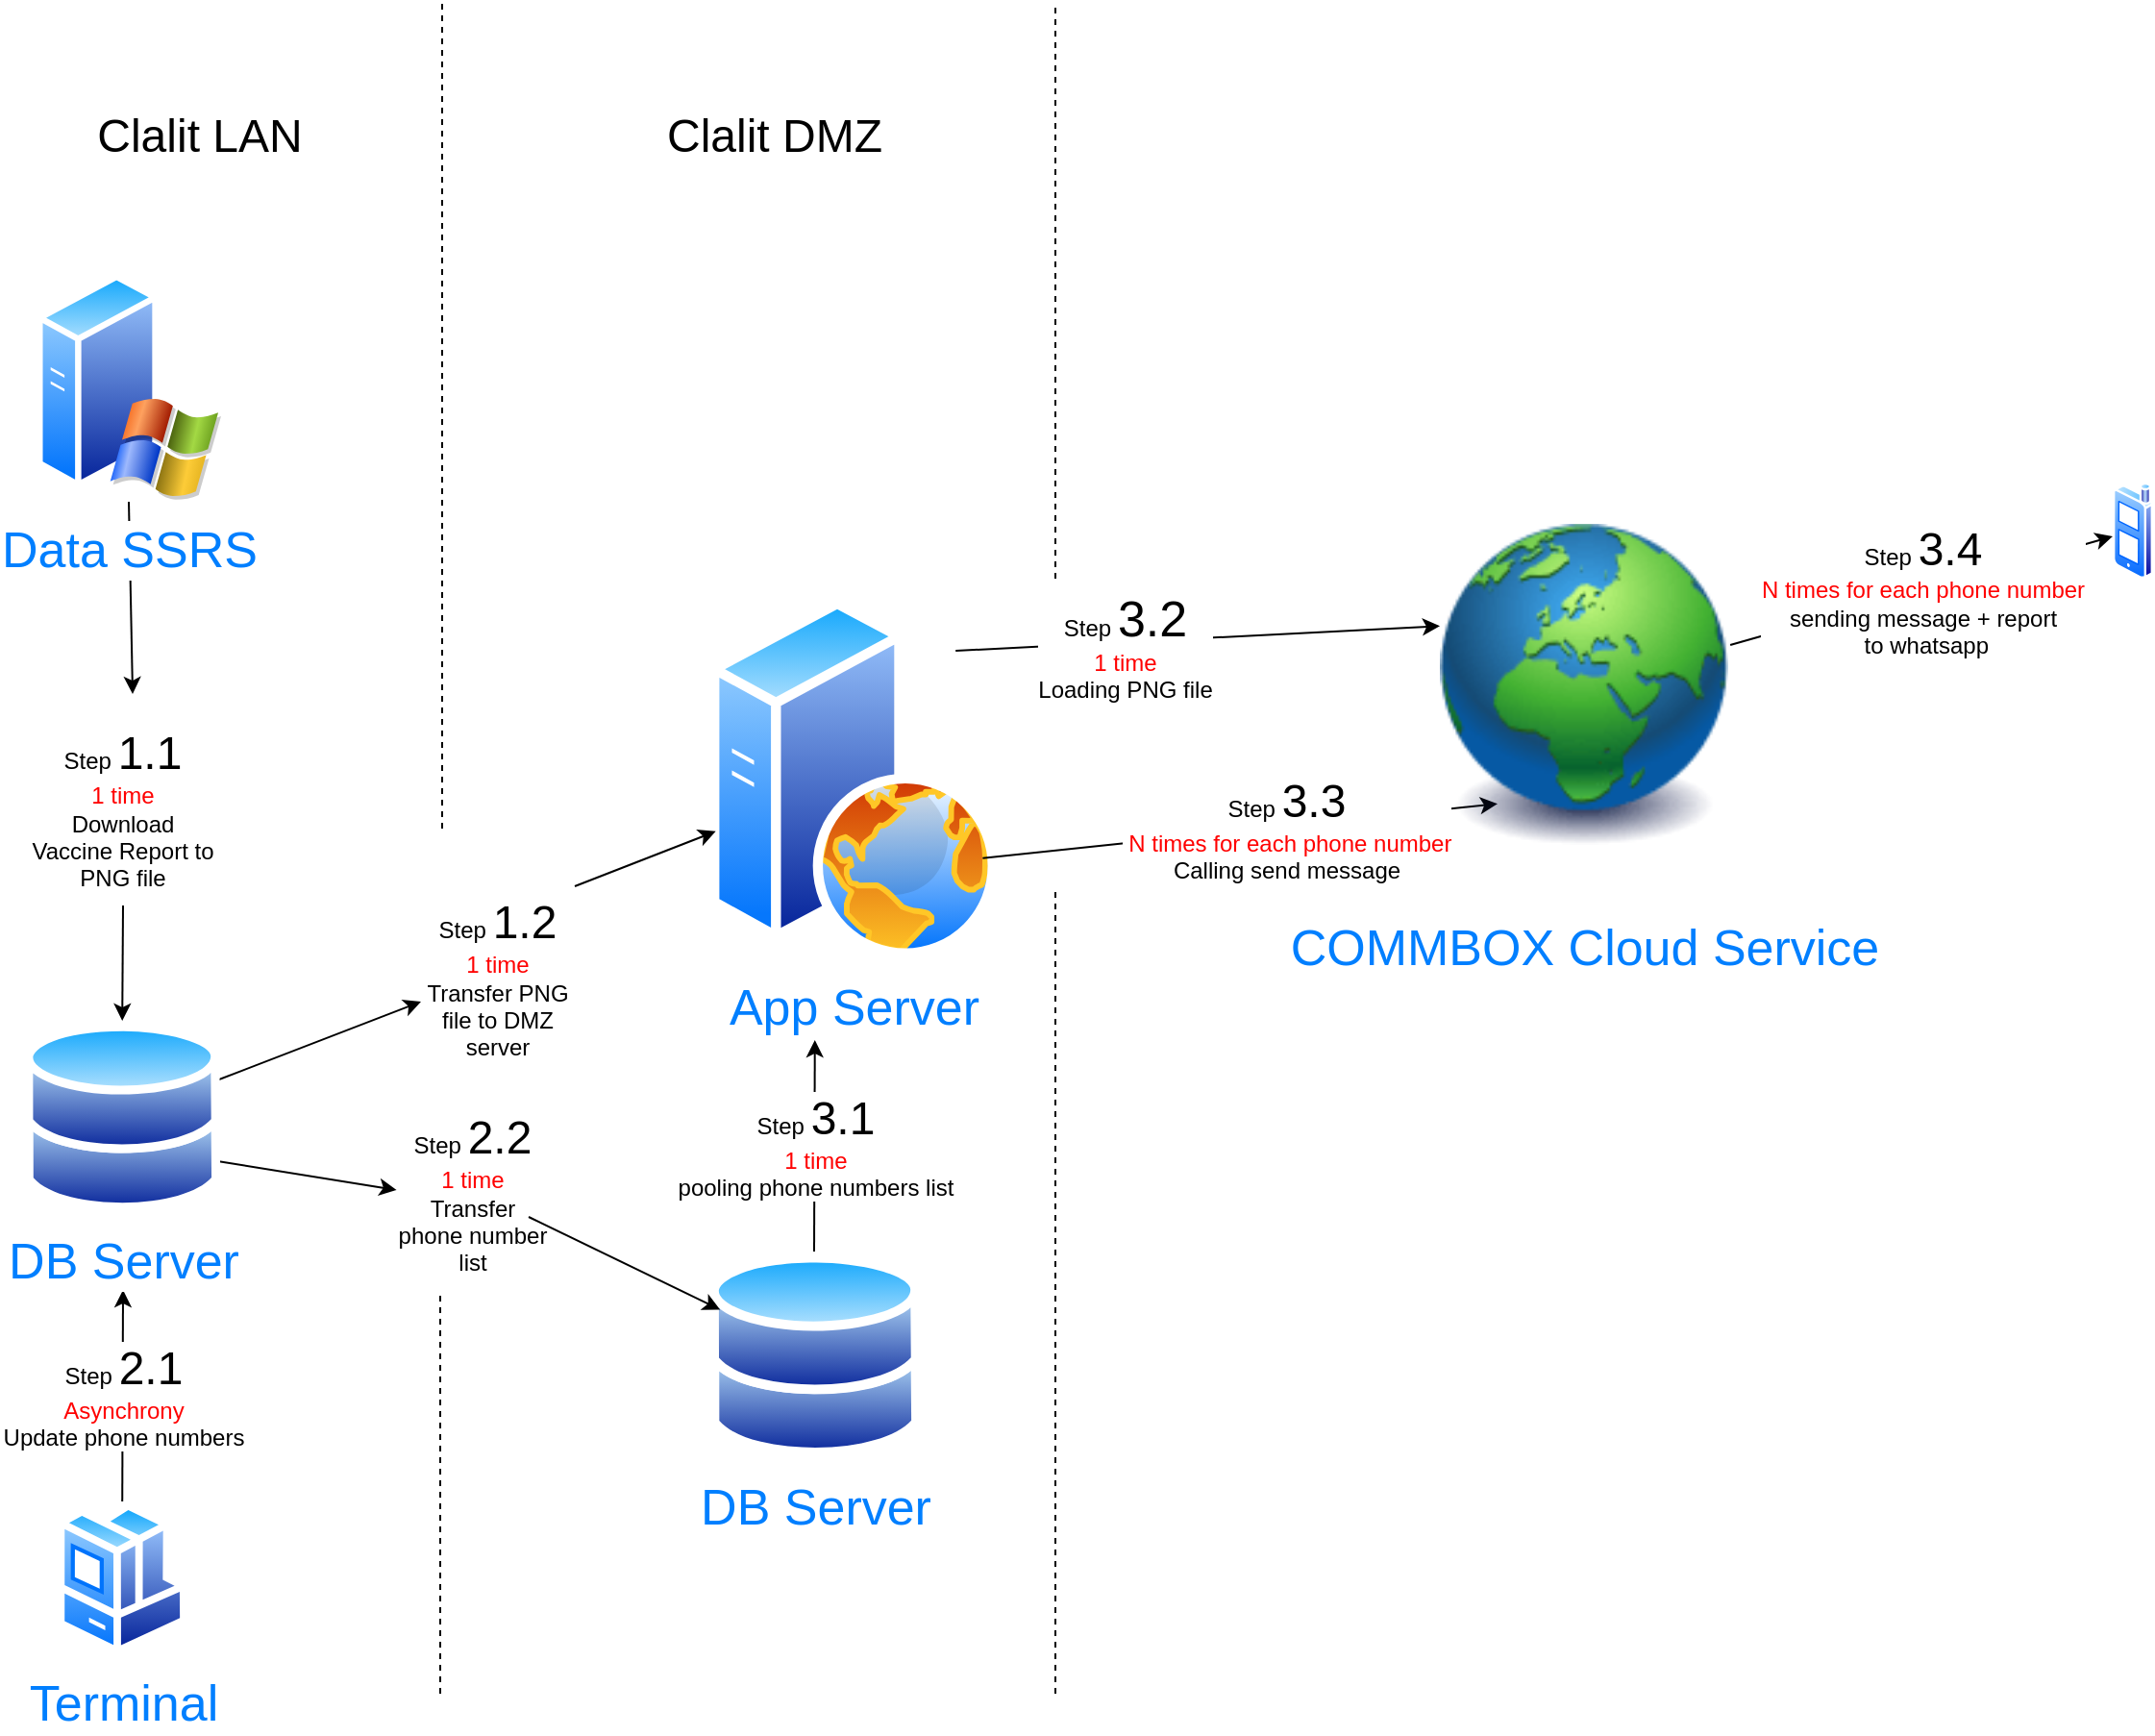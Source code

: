 <mxfile version="14.1.3" type="github">
  <diagram id="ml6yD4MXWTz78irLIN26" name="Page-1">
    <mxGraphModel dx="1422" dy="1874" grid="1" gridSize="10" guides="1" tooltips="1" connect="1" arrows="1" fold="1" page="1" pageScale="1" pageWidth="827" pageHeight="1169" math="0" shadow="0">
      <root>
        <mxCell id="0" />
        <mxCell id="1" parent="0" />
        <mxCell id="eDH6uzZkMYXaJ3Jsk58M-30" value="" style="endArrow=none;dashed=1;html=1;" edge="1" parent="1">
          <mxGeometry width="50" height="50" relative="1" as="geometry">
            <mxPoint x="240" y="-160" as="sourcePoint" />
            <mxPoint x="240" y="-370" as="targetPoint" />
          </mxGeometry>
        </mxCell>
        <mxCell id="eDH6uzZkMYXaJ3Jsk58M-7" value="" style="endArrow=classic;html=1;fontSize=26;exitX=0.5;exitY=1;exitDx=0;exitDy=0;" edge="1" parent="1" source="eDH6uzZkMYXaJ3Jsk58M-6">
          <mxGeometry width="50" height="50" relative="1" as="geometry">
            <mxPoint x="390" y="-680" as="sourcePoint" />
            <mxPoint x="80" y="-680" as="targetPoint" />
          </mxGeometry>
        </mxCell>
        <mxCell id="eDH6uzZkMYXaJ3Jsk58M-3" value="" style="endArrow=none;dashed=1;html=1;" edge="1" parent="1">
          <mxGeometry width="50" height="50" relative="1" as="geometry">
            <mxPoint x="241" y="-610" as="sourcePoint" />
            <mxPoint x="241" y="-1040" as="targetPoint" />
          </mxGeometry>
        </mxCell>
        <mxCell id="eDH6uzZkMYXaJ3Jsk58M-5" value="&lt;font style=&quot;font-size: 24px&quot;&gt;Clalit LAN&lt;/font&gt;" style="text;html=1;strokeColor=none;fillColor=none;align=center;verticalAlign=middle;whiteSpace=wrap;rounded=0;" vertex="1" parent="1">
          <mxGeometry x="50" y="-980" width="130" height="20" as="geometry" />
        </mxCell>
        <mxCell id="eDH6uzZkMYXaJ3Jsk58M-6" value="Data SSRS" style="aspect=fixed;perimeter=ellipsePerimeter;html=1;align=center;shadow=0;dashed=0;spacingTop=3;image;image=img/lib/active_directory/windows_server_2.svg;strokeWidth=2;fontSize=26;fontColor=#007FFF;" vertex="1" parent="1">
          <mxGeometry x="30" y="-900" width="96" height="120" as="geometry" />
        </mxCell>
        <mxCell id="eDH6uzZkMYXaJ3Jsk58M-8" value="Step &lt;font style=&quot;font-size: 24px&quot;&gt;1.1&lt;/font&gt;&lt;br&gt;&lt;font color=&quot;#ff0000&quot;&gt;1 time&lt;/font&gt;&lt;br&gt;Download Vaccine Report to PNG file" style="text;html=1;strokeColor=none;fillColor=none;align=center;verticalAlign=middle;whiteSpace=wrap;rounded=0;" vertex="1" parent="1">
          <mxGeometry x="24.61" y="-630" width="100" height="20" as="geometry" />
        </mxCell>
        <mxCell id="eDH6uzZkMYXaJ3Jsk58M-9" value="App Server" style="aspect=fixed;perimeter=ellipsePerimeter;html=1;align=center;shadow=0;dashed=0;spacingTop=3;image;image=img/lib/active_directory/web_server.svg;strokeWidth=1;fontSize=26;fontColor=#007FFF;" vertex="1" parent="1">
          <mxGeometry x="380" y="-730" width="150" height="187.5" as="geometry" />
        </mxCell>
        <mxCell id="eDH6uzZkMYXaJ3Jsk58M-10" value="" style="endArrow=classic;html=1;fontSize=26;" edge="1" parent="1" target="eDH6uzZkMYXaJ3Jsk58M-9">
          <mxGeometry width="50" height="50" relative="1" as="geometry">
            <mxPoint x="310" y="-580" as="sourcePoint" />
            <mxPoint x="380" y="-620" as="targetPoint" />
          </mxGeometry>
        </mxCell>
        <mxCell id="eDH6uzZkMYXaJ3Jsk58M-12" value="" style="endArrow=classic;html=1;fontSize=26;entryX=0.5;entryY=0;entryDx=0;entryDy=0;" edge="1" parent="1" target="eDH6uzZkMYXaJ3Jsk58M-21">
          <mxGeometry width="50" height="50" relative="1" as="geometry">
            <mxPoint x="75" y="-570" as="sourcePoint" />
            <mxPoint x="390" y="-550" as="targetPoint" />
          </mxGeometry>
        </mxCell>
        <mxCell id="eDH6uzZkMYXaJ3Jsk58M-14" value="" style="endArrow=classic;html=1;fontSize=12;entryX=0;entryY=0.368;entryDx=0;entryDy=0;entryPerimeter=0;exitX=1;exitY=0;exitDx=0;exitDy=0;" edge="1" parent="1" source="eDH6uzZkMYXaJ3Jsk58M-9" target="eDH6uzZkMYXaJ3Jsk58M-13">
          <mxGeometry width="50" height="50" relative="1" as="geometry">
            <mxPoint x="580" y="-777" as="sourcePoint" />
            <mxPoint x="339.5" y="-820" as="targetPoint" />
          </mxGeometry>
        </mxCell>
        <mxCell id="eDH6uzZkMYXaJ3Jsk58M-15" value="Step &lt;span style=&quot;font-size: 26px&quot;&gt;3.2&lt;/span&gt;&lt;br&gt;&lt;font color=&quot;#ff0000&quot;&gt;1 time&lt;/font&gt;&lt;br&gt;Loading PNG file" style="edgeLabel;html=1;align=center;verticalAlign=middle;resizable=0;points=[];fontSize=12;" vertex="1" connectable="0" parent="eDH6uzZkMYXaJ3Jsk58M-14">
          <mxGeometry x="-0.304" y="-2" relative="1" as="geometry">
            <mxPoint as="offset" />
          </mxGeometry>
        </mxCell>
        <mxCell id="eDH6uzZkMYXaJ3Jsk58M-16" value="" style="endArrow=classic;html=1;fontSize=12;entryX=0.2;entryY=0.77;entryDx=0;entryDy=0;entryPerimeter=0;exitX=1;exitY=0.75;exitDx=0;exitDy=0;" edge="1" parent="1" source="eDH6uzZkMYXaJ3Jsk58M-9" target="eDH6uzZkMYXaJ3Jsk58M-13">
          <mxGeometry width="50" height="50" relative="1" as="geometry">
            <mxPoint x="600" y="-714" as="sourcePoint" />
            <mxPoint x="509.791" y="-830" as="targetPoint" />
          </mxGeometry>
        </mxCell>
        <mxCell id="eDH6uzZkMYXaJ3Jsk58M-17" value="Step &lt;span style=&quot;font-size: 24px&quot;&gt;3.3&lt;/span&gt;&lt;br&gt;&lt;font color=&quot;#ff0000&quot;&gt;&amp;nbsp;N times for each phone number&lt;/font&gt;&lt;br&gt;Calling send message " style="edgeLabel;html=1;align=center;verticalAlign=middle;resizable=0;points=[];fontSize=12;" vertex="1" connectable="0" parent="eDH6uzZkMYXaJ3Jsk58M-16">
          <mxGeometry x="0.172" y="-1" relative="1" as="geometry">
            <mxPoint as="offset" />
          </mxGeometry>
        </mxCell>
        <mxCell id="eDH6uzZkMYXaJ3Jsk58M-13" value="&lt;font style=&quot;font-size: 26px&quot;&gt;COMMBOX Cloud Service&lt;/font&gt;" style="image;html=1;image=img/lib/clip_art/general/Earth_globe_128x128.png;strokeWidth=2;fontSize=12;fontColor=#007FFF;" vertex="1" parent="1">
          <mxGeometry x="760" y="-800" width="150" height="230" as="geometry" />
        </mxCell>
        <mxCell id="eDH6uzZkMYXaJ3Jsk58M-18" value="Step &lt;span style=&quot;font-size: 24px&quot;&gt;3.4&lt;/span&gt;&lt;font&gt;&lt;br&gt;&lt;span style=&quot;color: rgb(255 , 0 , 0)&quot;&gt;N times for each phone number&lt;/span&gt;&lt;br&gt;sending message + report&lt;br&gt;&amp;nbsp;to whatsapp&lt;br&gt;&lt;/font&gt;" style="endArrow=classic;html=1;fontSize=12;exitX=1.007;exitY=0.411;exitDx=0;exitDy=0;exitPerimeter=0;entryX=0;entryY=0.56;entryDx=0;entryDy=0;entryPerimeter=0;" edge="1" parent="1" source="eDH6uzZkMYXaJ3Jsk58M-13" target="eDH6uzZkMYXaJ3Jsk58M-20">
          <mxGeometry width="50" height="50" relative="1" as="geometry">
            <mxPoint x="1010" y="-770" as="sourcePoint" />
            <mxPoint x="1150" y="-782" as="targetPoint" />
          </mxGeometry>
        </mxCell>
        <mxCell id="eDH6uzZkMYXaJ3Jsk58M-20" value="" style="aspect=fixed;perimeter=ellipsePerimeter;html=1;align=center;shadow=0;dashed=0;spacingTop=3;image;image=img/lib/active_directory/cell_phone.svg;strokeWidth=2;fontSize=12;" vertex="1" parent="1">
          <mxGeometry x="1110" y="-790" width="21" height="50" as="geometry" />
        </mxCell>
        <mxCell id="eDH6uzZkMYXaJ3Jsk58M-11" value="Step &lt;font style=&quot;font-size: 24px&quot;&gt;1.2&lt;/font&gt;&lt;br&gt;&lt;font color=&quot;#ff0000&quot;&gt;1 time&lt;br&gt;&lt;/font&gt;Transfer PNG file to DMZ server" style="text;html=1;strokeColor=none;fillColor=none;align=center;verticalAlign=middle;whiteSpace=wrap;rounded=0;fontSize=12;" vertex="1" parent="1">
          <mxGeometry x="230" y="-542.5" width="80" height="20" as="geometry" />
        </mxCell>
        <mxCell id="eDH6uzZkMYXaJ3Jsk58M-26" value="&lt;font style=&quot;font-size: 26px&quot;&gt;Terminal&lt;/font&gt;" style="aspect=fixed;perimeter=ellipsePerimeter;html=1;align=center;shadow=0;dashed=0;spacingTop=3;image;image=img/lib/active_directory/workstation_client.svg;strokeWidth=1;fontSize=12;fontColor=#007FFF;" vertex="1" parent="1">
          <mxGeometry x="40.61" y="-260" width="68" height="80" as="geometry" />
        </mxCell>
        <mxCell id="eDH6uzZkMYXaJ3Jsk58M-27" value="Step &lt;font style=&quot;font-size: 24px&quot;&gt;2.1&lt;/font&gt;&lt;br&gt;&lt;font color=&quot;#ff0000&quot;&gt;Asynchrony&lt;/font&gt;&lt;br&gt;Update phone numbers" style="endArrow=classic;html=1;fontSize=12;exitX=0.5;exitY=0;exitDx=0;exitDy=0;" edge="1" parent="1" source="eDH6uzZkMYXaJ3Jsk58M-26">
          <mxGeometry width="50" height="50" relative="1" as="geometry">
            <mxPoint x="490" y="-530" as="sourcePoint" />
            <mxPoint x="75" y="-370" as="targetPoint" />
          </mxGeometry>
        </mxCell>
        <mxCell id="eDH6uzZkMYXaJ3Jsk58M-29" value="&lt;font style=&quot;font-size: 24px&quot;&gt;Clalit DMZ&lt;/font&gt;" style="text;html=1;strokeColor=none;fillColor=none;align=center;verticalAlign=middle;whiteSpace=wrap;rounded=0;" vertex="1" parent="1">
          <mxGeometry x="349" y="-980" width="130" height="20" as="geometry" />
        </mxCell>
        <mxCell id="eDH6uzZkMYXaJ3Jsk58M-33" value="" style="endArrow=none;dashed=1;html=1;" edge="1" parent="1">
          <mxGeometry width="50" height="50" relative="1" as="geometry">
            <mxPoint x="560" y="-740" as="sourcePoint" />
            <mxPoint x="560" y="-1040" as="targetPoint" />
          </mxGeometry>
        </mxCell>
        <mxCell id="eDH6uzZkMYXaJ3Jsk58M-34" value="DB Server" style="aspect=fixed;perimeter=ellipsePerimeter;html=1;align=center;shadow=0;dashed=0;spacingTop=3;image;image=img/lib/active_directory/databases.svg;strokeWidth=2;fontSize=26;fontColor=#007FFF;" vertex="1" parent="1">
          <mxGeometry x="380" y="-390" width="110" height="107.81" as="geometry" />
        </mxCell>
        <mxCell id="eDH6uzZkMYXaJ3Jsk58M-35" value="" style="endArrow=none;dashed=1;html=1;" edge="1" parent="1">
          <mxGeometry width="50" height="50" relative="1" as="geometry">
            <mxPoint x="560" y="-160" as="sourcePoint" />
            <mxPoint x="560" y="-580" as="targetPoint" />
          </mxGeometry>
        </mxCell>
        <mxCell id="eDH6uzZkMYXaJ3Jsk58M-40" value="" style="endArrow=classic;html=1;fontSize=26;fontColor=#007FFF;" edge="1" parent="1" source="eDH6uzZkMYXaJ3Jsk58M-21">
          <mxGeometry width="50" height="50" relative="1" as="geometry">
            <mxPoint x="180" y="-470" as="sourcePoint" />
            <mxPoint x="230" y="-520" as="targetPoint" />
          </mxGeometry>
        </mxCell>
        <mxCell id="eDH6uzZkMYXaJ3Jsk58M-41" value="" style="endArrow=classic;html=1;fontSize=26;" edge="1" parent="1" target="eDH6uzZkMYXaJ3Jsk58M-34">
          <mxGeometry width="50" height="50" relative="1" as="geometry">
            <mxPoint x="286" y="-408" as="sourcePoint" />
            <mxPoint x="365.34" y="-527.04" as="targetPoint" />
          </mxGeometry>
        </mxCell>
        <mxCell id="eDH6uzZkMYXaJ3Jsk58M-42" value="Step &lt;font style=&quot;font-size: 24px&quot;&gt;2.2&lt;/font&gt;&lt;br&gt;&lt;font color=&quot;#ff0000&quot;&gt;1 time&lt;br&gt;&lt;/font&gt;Transfer phone number list" style="text;html=1;strokeColor=none;fillColor=none;align=center;verticalAlign=middle;whiteSpace=wrap;rounded=0;fontSize=12;" vertex="1" parent="1">
          <mxGeometry x="217.29" y="-430" width="80" height="20" as="geometry" />
        </mxCell>
        <mxCell id="eDH6uzZkMYXaJ3Jsk58M-43" value="" style="endArrow=classic;html=1;fontSize=26;fontColor=#007FFF;exitX=1;exitY=0.75;exitDx=0;exitDy=0;" edge="1" parent="1" source="eDH6uzZkMYXaJ3Jsk58M-21">
          <mxGeometry width="50" height="50" relative="1" as="geometry">
            <mxPoint x="108.608" y="-372.965" as="sourcePoint" />
            <mxPoint x="217.29" y="-422.04" as="targetPoint" />
          </mxGeometry>
        </mxCell>
        <mxCell id="eDH6uzZkMYXaJ3Jsk58M-21" value="DB Server" style="aspect=fixed;perimeter=ellipsePerimeter;html=1;align=center;shadow=0;dashed=0;spacingTop=3;image;image=img/lib/active_directory/databases.svg;strokeWidth=2;fontSize=26;fontColor=#007FFF;" vertex="1" parent="1">
          <mxGeometry x="23.59" y="-510" width="102.03" height="100" as="geometry" />
        </mxCell>
        <mxCell id="eDH6uzZkMYXaJ3Jsk58M-46" value="Step &lt;span style=&quot;font-size: 24px&quot;&gt;3.1&lt;/span&gt;&lt;br&gt;&lt;font color=&quot;#ff0000&quot;&gt;1 time&lt;/font&gt;&lt;br&gt;pooling phone numbers list" style="endArrow=classic;html=1;fontSize=12;exitX=0.5;exitY=0;exitDx=0;exitDy=0;" edge="1" parent="1">
          <mxGeometry width="50" height="50" relative="1" as="geometry">
            <mxPoint x="434.5" y="-390" as="sourcePoint" />
            <mxPoint x="434.89" y="-500" as="targetPoint" />
          </mxGeometry>
        </mxCell>
      </root>
    </mxGraphModel>
  </diagram>
</mxfile>
